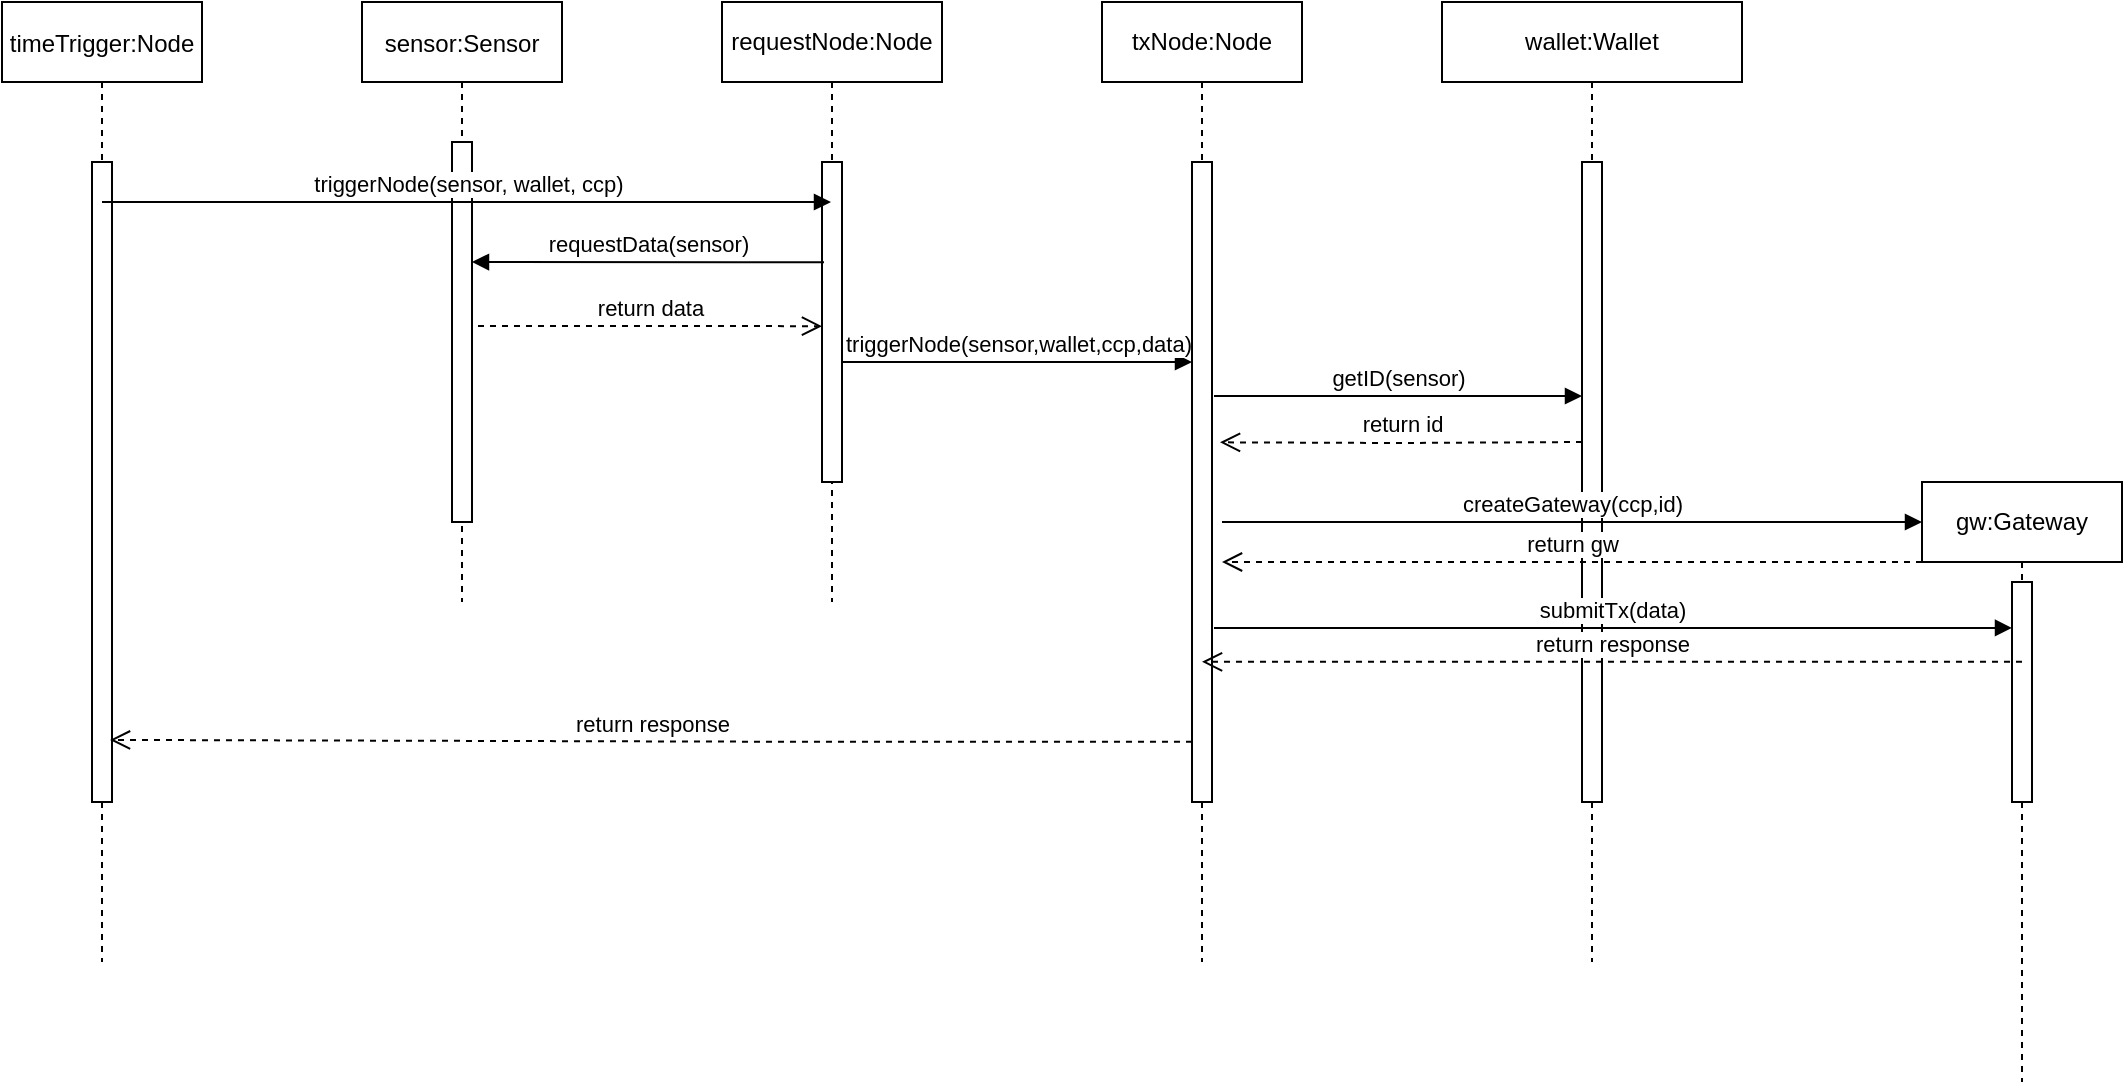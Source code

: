 <mxfile version="15.4.0" type="device"><diagram id="kgpKYQtTHZ0yAKxKKP6v" name="Page-1"><mxGraphModel dx="1186" dy="606" grid="1" gridSize="10" guides="1" tooltips="1" connect="1" arrows="1" fold="1" page="1" pageScale="1" pageWidth="850" pageHeight="1100" math="0" shadow="0"><root><mxCell id="0"/><mxCell id="1" parent="0"/><mxCell id="3nuBFxr9cyL0pnOWT2aG-1" value="sensor:Sensor" style="shape=umlLifeline;perimeter=lifelinePerimeter;container=1;collapsible=0;recursiveResize=0;rounded=0;shadow=0;strokeWidth=1;" parent="1" vertex="1"><mxGeometry x="300" y="80" width="100" height="300" as="geometry"/></mxCell><mxCell id="3nuBFxr9cyL0pnOWT2aG-2" value="" style="points=[];perimeter=orthogonalPerimeter;rounded=0;shadow=0;strokeWidth=1;" parent="3nuBFxr9cyL0pnOWT2aG-1" vertex="1"><mxGeometry x="45" y="70" width="10" height="190" as="geometry"/></mxCell><mxCell id="3nuBFxr9cyL0pnOWT2aG-5" value="timeTrigger:Node" style="shape=umlLifeline;perimeter=lifelinePerimeter;container=1;collapsible=0;recursiveResize=0;rounded=0;shadow=0;strokeWidth=1;" parent="1" vertex="1"><mxGeometry x="120" y="80" width="100" height="480" as="geometry"/></mxCell><mxCell id="3nuBFxr9cyL0pnOWT2aG-6" value="" style="points=[];perimeter=orthogonalPerimeter;rounded=0;shadow=0;strokeWidth=1;" parent="3nuBFxr9cyL0pnOWT2aG-5" vertex="1"><mxGeometry x="45" y="80" width="10" height="320" as="geometry"/></mxCell><mxCell id="0pVFMvgW-1k3eAoqPNiU-1" value="wallet:Wallet" style="shape=umlLifeline;perimeter=lifelinePerimeter;whiteSpace=wrap;html=1;container=1;collapsible=0;recursiveResize=0;outlineConnect=0;" parent="1" vertex="1"><mxGeometry x="840" y="80" width="150" height="480" as="geometry"/></mxCell><mxCell id="0pVFMvgW-1k3eAoqPNiU-7" value="" style="html=1;points=[];perimeter=orthogonalPerimeter;" parent="0pVFMvgW-1k3eAoqPNiU-1" vertex="1"><mxGeometry x="70" y="80" width="10" height="320" as="geometry"/></mxCell><mxCell id="0pVFMvgW-1k3eAoqPNiU-13" value="return id" style="html=1;verticalAlign=bottom;endArrow=open;dashed=1;endSize=8;rounded=0;edgeStyle=orthogonalEdgeStyle;entryX=1.4;entryY=0.438;entryDx=0;entryDy=0;entryPerimeter=0;" parent="0pVFMvgW-1k3eAoqPNiU-1" target="0pVFMvgW-1k3eAoqPNiU-6" edge="1"><mxGeometry relative="1" as="geometry"><mxPoint x="70" y="220" as="sourcePoint"/><mxPoint x="-120" y="220" as="targetPoint"/><Array as="points"/></mxGeometry></mxCell><mxCell id="0pVFMvgW-1k3eAoqPNiU-2" value="requestNode:Node" style="shape=umlLifeline;perimeter=lifelinePerimeter;whiteSpace=wrap;html=1;container=1;collapsible=0;recursiveResize=0;outlineConnect=0;" parent="1" vertex="1"><mxGeometry x="480" y="80" width="110" height="300" as="geometry"/></mxCell><mxCell id="0pVFMvgW-1k3eAoqPNiU-5" value="" style="html=1;points=[];perimeter=orthogonalPerimeter;" parent="0pVFMvgW-1k3eAoqPNiU-2" vertex="1"><mxGeometry x="50" y="80" width="10" height="160" as="geometry"/></mxCell><mxCell id="0pVFMvgW-1k3eAoqPNiU-11" value="triggerNode(sensor,wallet,ccp,data)" style="html=1;verticalAlign=bottom;endArrow=block;rounded=0;edgeStyle=orthogonalEdgeStyle;" parent="0pVFMvgW-1k3eAoqPNiU-2" target="0pVFMvgW-1k3eAoqPNiU-6" edge="1"><mxGeometry width="80" relative="1" as="geometry"><mxPoint x="60" y="180" as="sourcePoint"/><mxPoint x="140" y="180" as="targetPoint"/><Array as="points"><mxPoint x="190" y="180"/><mxPoint x="190" y="180"/></Array></mxGeometry></mxCell><mxCell id="0pVFMvgW-1k3eAoqPNiU-3" value="txNode:Node" style="shape=umlLifeline;perimeter=lifelinePerimeter;whiteSpace=wrap;html=1;container=1;collapsible=0;recursiveResize=0;outlineConnect=0;" parent="1" vertex="1"><mxGeometry x="670" y="80" width="100" height="480" as="geometry"/></mxCell><mxCell id="0pVFMvgW-1k3eAoqPNiU-6" value="" style="html=1;points=[];perimeter=orthogonalPerimeter;" parent="0pVFMvgW-1k3eAoqPNiU-3" vertex="1"><mxGeometry x="45" y="80" width="10" height="320" as="geometry"/></mxCell><mxCell id="0pVFMvgW-1k3eAoqPNiU-14" value="createGateway(ccp,id)" style="html=1;verticalAlign=bottom;endArrow=block;rounded=0;edgeStyle=orthogonalEdgeStyle;" parent="0pVFMvgW-1k3eAoqPNiU-3" edge="1"><mxGeometry width="80" relative="1" as="geometry"><mxPoint x="60" y="260" as="sourcePoint"/><mxPoint x="410" y="260" as="targetPoint"/></mxGeometry></mxCell><mxCell id="0pVFMvgW-1k3eAoqPNiU-4" value="gw:Gateway" style="shape=umlLifeline;perimeter=lifelinePerimeter;whiteSpace=wrap;html=1;container=1;collapsible=0;recursiveResize=0;outlineConnect=0;" parent="1" vertex="1"><mxGeometry x="1080" y="320" width="100" height="300" as="geometry"/></mxCell><mxCell id="0pVFMvgW-1k3eAoqPNiU-16" value="" style="html=1;points=[];perimeter=orthogonalPerimeter;" parent="0pVFMvgW-1k3eAoqPNiU-4" vertex="1"><mxGeometry x="45" y="50" width="10" height="110" as="geometry"/></mxCell><mxCell id="0pVFMvgW-1k3eAoqPNiU-8" value="triggerNode(sensor, wallet, ccp)" style="html=1;verticalAlign=bottom;endArrow=block;rounded=0;edgeStyle=orthogonalEdgeStyle;" parent="1" target="0pVFMvgW-1k3eAoqPNiU-2" edge="1"><mxGeometry width="80" relative="1" as="geometry"><mxPoint x="170" y="180" as="sourcePoint"/><mxPoint x="250" y="180" as="targetPoint"/><Array as="points"><mxPoint x="430" y="180"/><mxPoint x="430" y="180"/></Array></mxGeometry></mxCell><mxCell id="0pVFMvgW-1k3eAoqPNiU-9" value="requestData(sensor)" style="html=1;verticalAlign=bottom;endArrow=block;rounded=0;edgeStyle=orthogonalEdgeStyle;exitX=0.1;exitY=0.313;exitDx=0;exitDy=0;exitPerimeter=0;" parent="1" source="0pVFMvgW-1k3eAoqPNiU-5" edge="1"><mxGeometry width="80" relative="1" as="geometry"><mxPoint x="470" y="300" as="sourcePoint"/><mxPoint x="355" y="210" as="targetPoint"/><Array as="points"><mxPoint x="490" y="210"/><mxPoint x="490" y="210"/></Array></mxGeometry></mxCell><mxCell id="0pVFMvgW-1k3eAoqPNiU-10" value="return data" style="html=1;verticalAlign=bottom;endArrow=open;dashed=1;endSize=8;rounded=0;edgeStyle=orthogonalEdgeStyle;exitX=1.3;exitY=0.484;exitDx=0;exitDy=0;exitPerimeter=0;entryX=0;entryY=0.513;entryDx=0;entryDy=0;entryPerimeter=0;" parent="1" source="3nuBFxr9cyL0pnOWT2aG-2" target="0pVFMvgW-1k3eAoqPNiU-5" edge="1"><mxGeometry relative="1" as="geometry"><mxPoint x="550" y="300" as="sourcePoint"/><mxPoint x="470" y="300" as="targetPoint"/></mxGeometry></mxCell><mxCell id="0pVFMvgW-1k3eAoqPNiU-12" value="getID(sensor)" style="html=1;verticalAlign=bottom;endArrow=block;rounded=0;edgeStyle=orthogonalEdgeStyle;" parent="1" target="0pVFMvgW-1k3eAoqPNiU-7" edge="1"><mxGeometry width="80" relative="1" as="geometry"><mxPoint x="726" y="277" as="sourcePoint"/><mxPoint x="730" y="300" as="targetPoint"/><Array as="points"><mxPoint x="860" y="277"/><mxPoint x="860" y="277"/></Array></mxGeometry></mxCell><mxCell id="0pVFMvgW-1k3eAoqPNiU-15" value="return gw" style="html=1;verticalAlign=bottom;endArrow=open;dashed=1;endSize=8;rounded=0;edgeStyle=orthogonalEdgeStyle;" parent="1" edge="1"><mxGeometry relative="1" as="geometry"><mxPoint x="1080" y="360" as="sourcePoint"/><mxPoint x="730" y="360" as="targetPoint"/><Array as="points"><mxPoint x="830" y="360"/><mxPoint x="830" y="360"/></Array></mxGeometry></mxCell><mxCell id="0pVFMvgW-1k3eAoqPNiU-18" value="submitTx(data)" style="html=1;verticalAlign=bottom;endArrow=block;rounded=0;edgeStyle=orthogonalEdgeStyle;exitX=1.1;exitY=0.728;exitDx=0;exitDy=0;exitPerimeter=0;entryX=0;entryY=0.209;entryDx=0;entryDy=0;entryPerimeter=0;" parent="1" source="0pVFMvgW-1k3eAoqPNiU-6" target="0pVFMvgW-1k3eAoqPNiU-16" edge="1"><mxGeometry width="80" relative="1" as="geometry"><mxPoint x="870" y="450" as="sourcePoint"/><mxPoint x="950" y="450" as="targetPoint"/></mxGeometry></mxCell><mxCell id="0pVFMvgW-1k3eAoqPNiU-19" value="return response" style="html=1;verticalAlign=bottom;endArrow=open;dashed=1;endSize=8;rounded=0;edgeStyle=orthogonalEdgeStyle;exitX=0.5;exitY=0.363;exitDx=0;exitDy=0;exitPerimeter=0;entryX=0.5;entryY=0.781;entryDx=0;entryDy=0;entryPerimeter=0;" parent="1" source="0pVFMvgW-1k3eAoqPNiU-16" target="0pVFMvgW-1k3eAoqPNiU-6" edge="1"><mxGeometry relative="1" as="geometry"><mxPoint x="1030" y="460" as="sourcePoint"/><mxPoint x="727" y="460" as="targetPoint"/><Array as="points"/></mxGeometry></mxCell><mxCell id="0pVFMvgW-1k3eAoqPNiU-21" value="return response" style="html=1;verticalAlign=bottom;endArrow=open;dashed=1;endSize=8;rounded=0;edgeStyle=orthogonalEdgeStyle;exitX=0;exitY=0.906;exitDx=0;exitDy=0;exitPerimeter=0;entryX=0.9;entryY=0.903;entryDx=0;entryDy=0;entryPerimeter=0;" parent="1" source="0pVFMvgW-1k3eAoqPNiU-6" target="3nuBFxr9cyL0pnOWT2aG-6" edge="1"><mxGeometry relative="1" as="geometry"><mxPoint x="600" y="340" as="sourcePoint"/><mxPoint x="520" y="340" as="targetPoint"/><Array as="points"><mxPoint x="520" y="450"/></Array></mxGeometry></mxCell></root></mxGraphModel></diagram></mxfile>